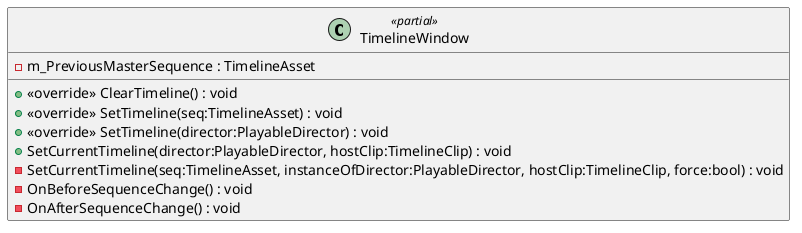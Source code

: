 @startuml
class TimelineWindow <<partial>> {
    - m_PreviousMasterSequence : TimelineAsset
    + <<override>> ClearTimeline() : void
    + <<override>> SetTimeline(seq:TimelineAsset) : void
    + <<override>> SetTimeline(director:PlayableDirector) : void
    + SetCurrentTimeline(director:PlayableDirector, hostClip:TimelineClip) : void
    - SetCurrentTimeline(seq:TimelineAsset, instanceOfDirector:PlayableDirector, hostClip:TimelineClip, force:bool) : void
    - OnBeforeSequenceChange() : void
    - OnAfterSequenceChange() : void
}
@enduml
